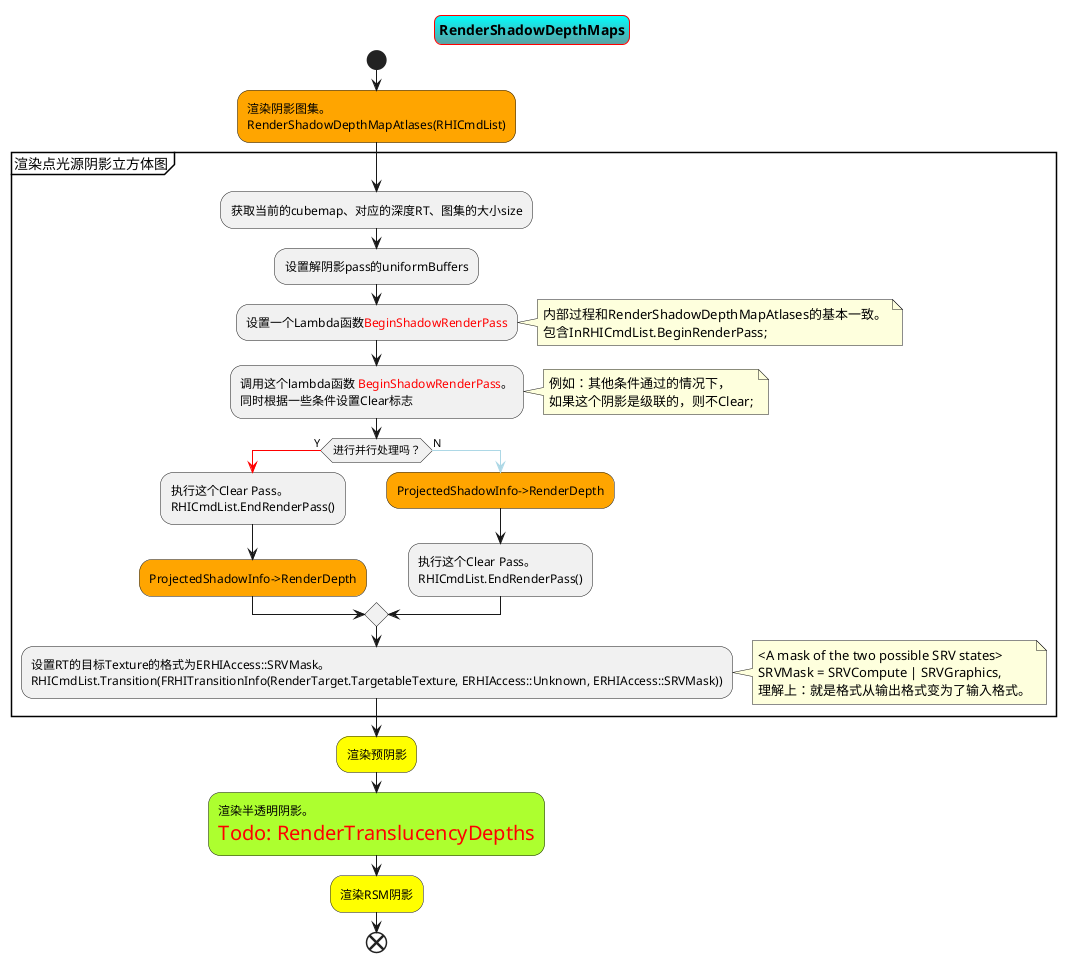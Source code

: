 @startuml ShadowRender
skinparam TitleBorderRoundCorner 15
skinparam TitleBorderColor Red
skinparam TitleBackgroundColor Aqua-Cadetblue


title 
    RenderShadowDepthMaps
end title

start
#Orange:渲染阴影图集。
RenderShadowDepthMapAtlases(RHICmdList);

partition 渲染点光源阴影立方体图 {
    :获取当前的cubemap、对应的深度RT、图集的大小size;

    :设置解阴影pass的uniformBuffers;

    :设置一个Lambda函数<color:Red>BeginShadowRenderPass</color>;
    note right
        内部过程和RenderShadowDepthMapAtlases的基本一致。
        包含InRHICmdList.BeginRenderPass;
    end note

    :调用这个lambda函数 <color:Red>BeginShadowRenderPass</color>。
    同时根据一些条件设置Clear标志;
    note right
    例如：其他条件通过的情况下，
    如果这个阴影是级联的，则不Clear;
    end note

    if(进行并行处理吗？)then
        -[#Red]->Y;
        :执行这个Clear Pass。
        RHICmdList.EndRenderPass();

        #Orange:ProjectedShadowInfo->RenderDepth;

    else
        -[#LightBlue]->N;
        #Orange:ProjectedShadowInfo->RenderDepth;

        :执行这个Clear Pass。
        RHICmdList.EndRenderPass();
    endif

    :设置RT的目标Texture的格式为ERHIAccess::SRVMask。
    RHICmdList.Transition(FRHITransitionInfo(RenderTarget.TargetableTexture, ERHIAccess::Unknown, ERHIAccess::SRVMask));
    note right
        <A mask of the two possible SRV states>
        SRVMask = SRVCompute | SRVGraphics,
        理解上：就是格式从输出格式变为了输入格式。
    end note

}

#Yellow:渲染预阴影;

#GreenYellow:渲染半透明阴影。
<color:Red><size:20>Todo: RenderTranslucencyDepths;

#Yellow:渲染RSM阴影;

end

@enduml